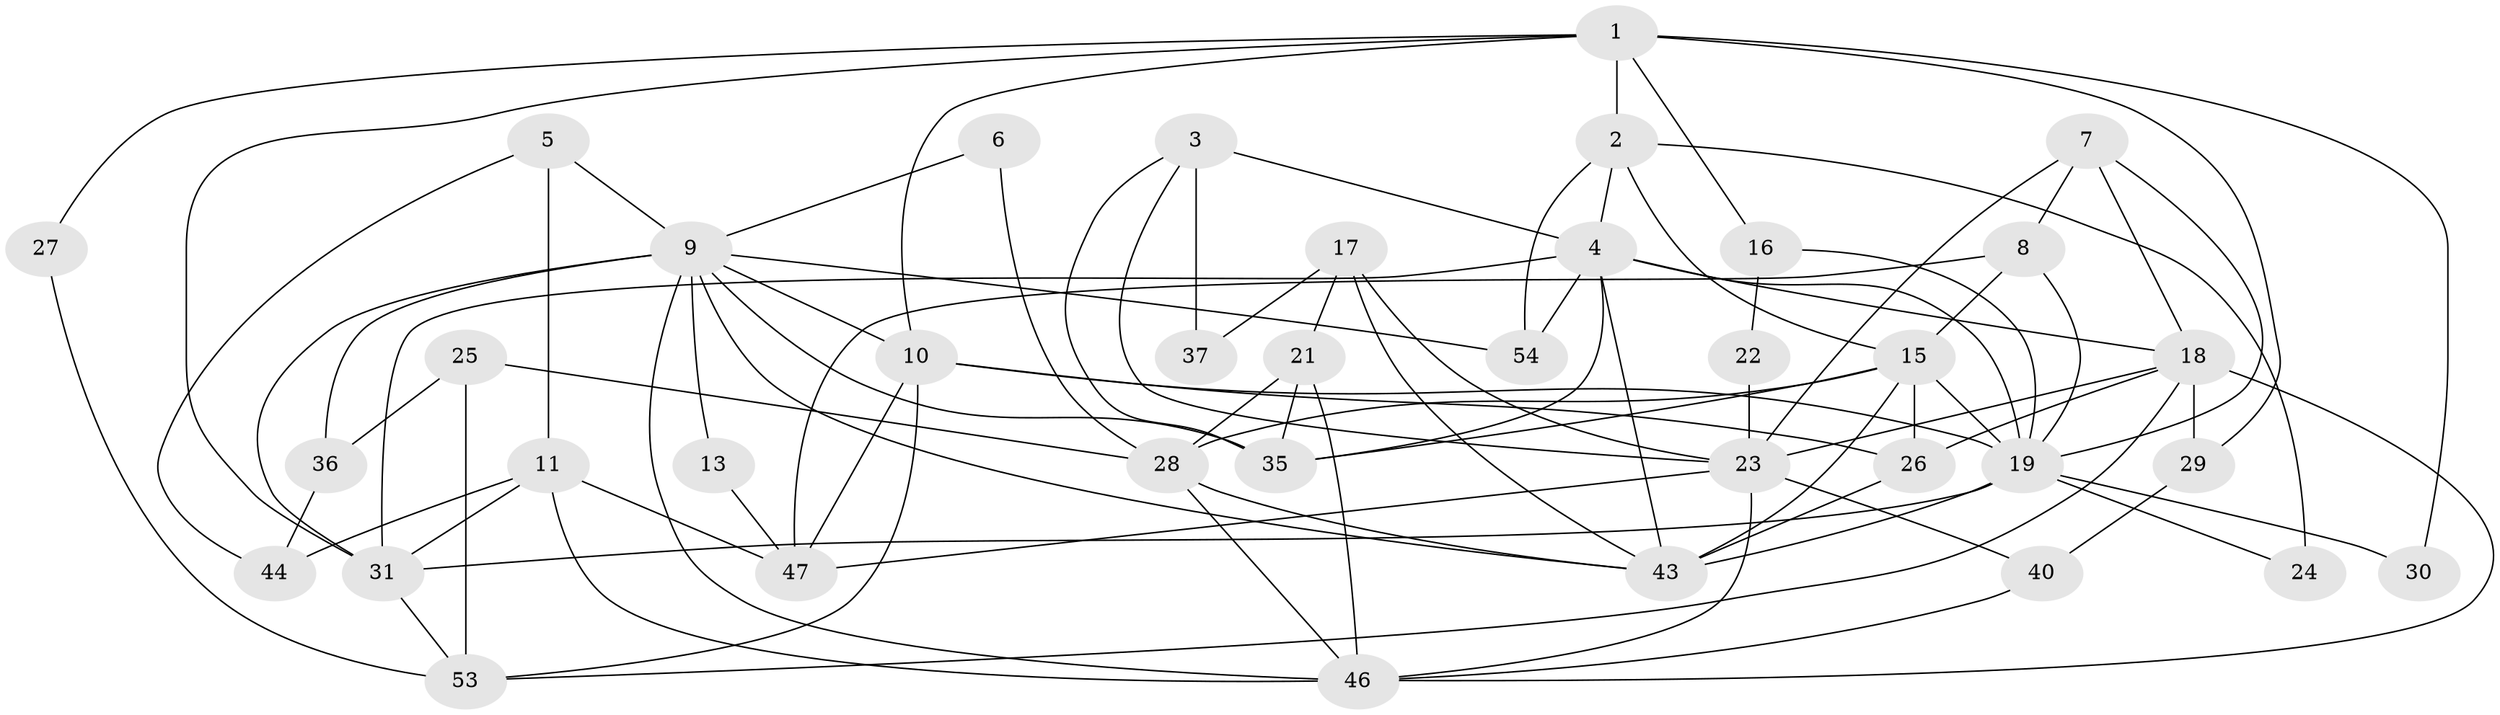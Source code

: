 // Generated by graph-tools (version 1.1) at 2025/23/03/03/25 07:23:58]
// undirected, 38 vertices, 88 edges
graph export_dot {
graph [start="1"]
  node [color=gray90,style=filled];
  1 [super="+42"];
  2 [super="+14"];
  3 [super="+12"];
  4 [super="+55"];
  5 [super="+52"];
  6;
  7;
  8;
  9 [super="+39"];
  10 [super="+38"];
  11;
  13;
  15 [super="+48"];
  16;
  17;
  18 [super="+33"];
  19 [super="+20"];
  21 [super="+34"];
  22;
  23 [super="+41"];
  24;
  25;
  26;
  27;
  28 [super="+32"];
  29;
  30;
  31 [super="+51"];
  35 [super="+50"];
  36;
  37;
  40;
  43 [super="+45"];
  44;
  46 [super="+49"];
  47;
  53;
  54;
  1 -- 31;
  1 -- 2 [weight=2];
  1 -- 16;
  1 -- 29;
  1 -- 27;
  1 -- 30;
  1 -- 10;
  2 -- 24;
  2 -- 4;
  2 -- 54;
  2 -- 15;
  3 -- 35;
  3 -- 23;
  3 -- 37 [weight=2];
  3 -- 4;
  4 -- 43;
  4 -- 54;
  4 -- 35;
  4 -- 31;
  4 -- 18;
  4 -- 19;
  5 -- 11;
  5 -- 9;
  5 -- 44;
  6 -- 28;
  6 -- 9;
  7 -- 8;
  7 -- 18;
  7 -- 23;
  7 -- 19;
  8 -- 19;
  8 -- 47;
  8 -- 15;
  9 -- 43;
  9 -- 13;
  9 -- 46;
  9 -- 31;
  9 -- 35;
  9 -- 36;
  9 -- 54;
  9 -- 10;
  10 -- 47;
  10 -- 53;
  10 -- 26;
  10 -- 19;
  11 -- 47;
  11 -- 31;
  11 -- 44;
  11 -- 46;
  13 -- 47;
  15 -- 19;
  15 -- 28;
  15 -- 35;
  15 -- 26;
  15 -- 43;
  16 -- 19;
  16 -- 22;
  17 -- 43;
  17 -- 23;
  17 -- 37;
  17 -- 21;
  18 -- 46;
  18 -- 53;
  18 -- 23;
  18 -- 26;
  18 -- 29;
  19 -- 24;
  19 -- 30;
  19 -- 43;
  19 -- 31;
  21 -- 46;
  21 -- 28 [weight=2];
  21 -- 35;
  22 -- 23;
  23 -- 47;
  23 -- 40;
  23 -- 46;
  25 -- 53;
  25 -- 36;
  25 -- 28;
  26 -- 43;
  27 -- 53;
  28 -- 43;
  28 -- 46;
  29 -- 40;
  31 -- 53;
  36 -- 44;
  40 -- 46;
}
